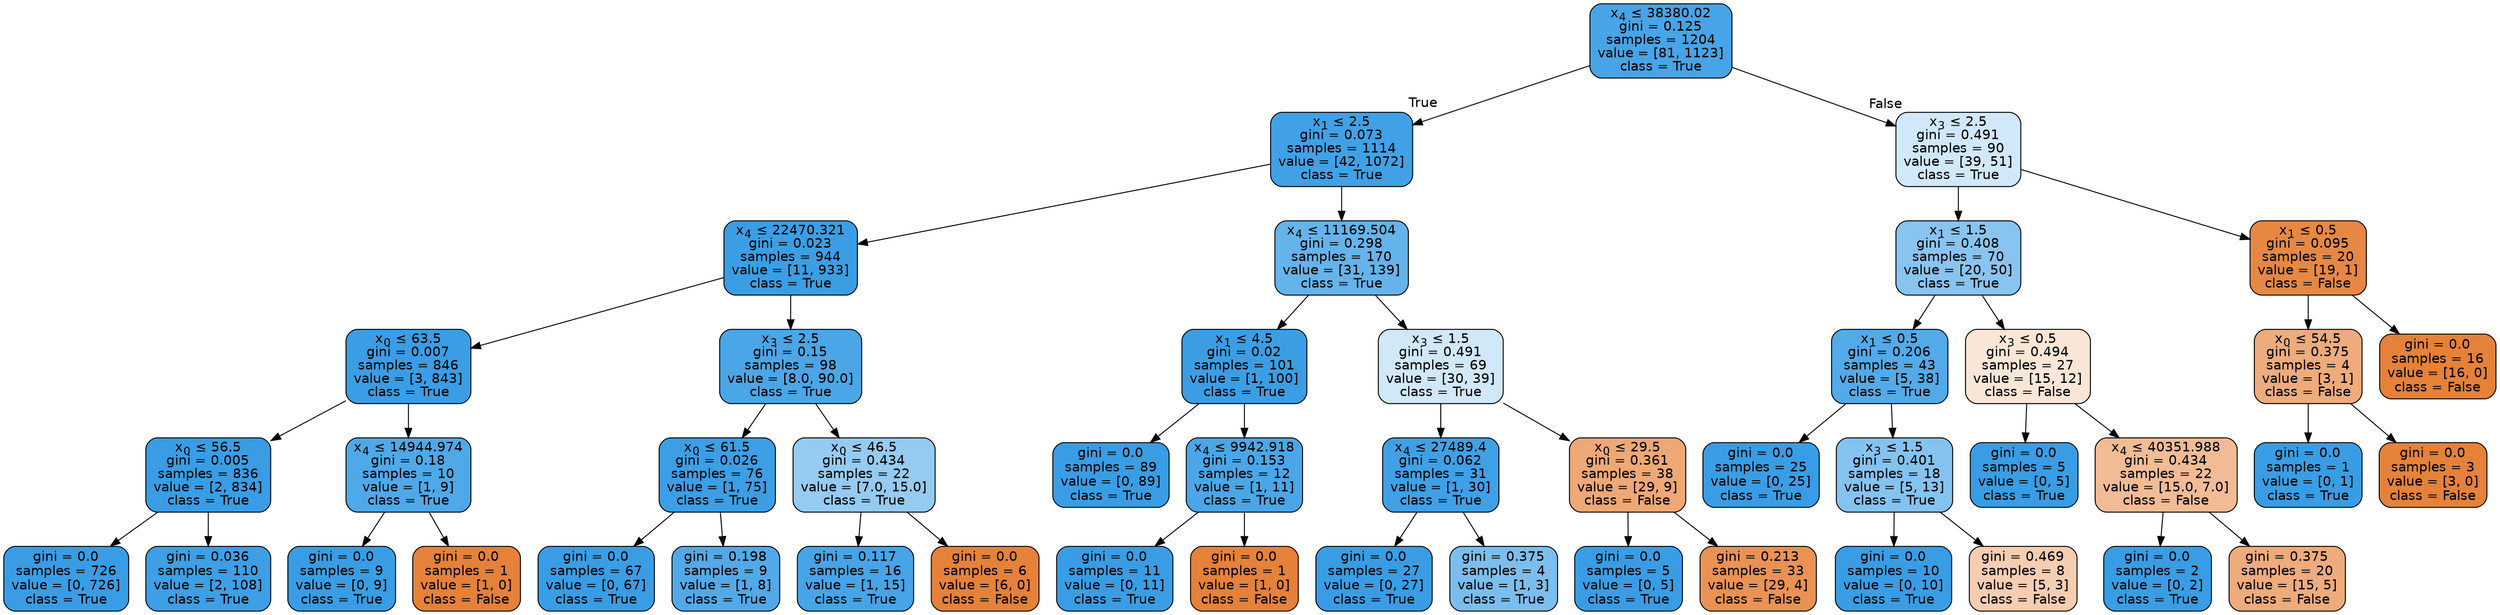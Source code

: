 digraph Tree {
node [shape=box, style="filled, rounded", color="black", fontname="helvetica"] ;
edge [fontname="helvetica"] ;
0 [label=<x<SUB>4</SUB> &le; 38380.02<br/>gini = 0.125<br/>samples = 1204<br/>value = [81, 1123]<br/>class = True>, fillcolor="#47a4e7"] ;
1 [label=<x<SUB>1</SUB> &le; 2.5<br/>gini = 0.073<br/>samples = 1114<br/>value = [42, 1072]<br/>class = True>, fillcolor="#41a1e6"] ;
0 -> 1 [labeldistance=2.5, labelangle=45, headlabel="True"] ;
2 [label=<x<SUB>4</SUB> &le; 22470.321<br/>gini = 0.023<br/>samples = 944<br/>value = [11, 933]<br/>class = True>, fillcolor="#3b9ee5"] ;
1 -> 2 ;
3 [label=<x<SUB>0</SUB> &le; 63.5<br/>gini = 0.007<br/>samples = 846<br/>value = [3, 843]<br/>class = True>, fillcolor="#3a9de5"] ;
2 -> 3 ;
4 [label=<x<SUB>0</SUB> &le; 56.5<br/>gini = 0.005<br/>samples = 836<br/>value = [2, 834]<br/>class = True>, fillcolor="#399de5"] ;
3 -> 4 ;
5 [label=<gini = 0.0<br/>samples = 726<br/>value = [0, 726]<br/>class = True>, fillcolor="#399de5"] ;
4 -> 5 ;
6 [label=<gini = 0.036<br/>samples = 110<br/>value = [2, 108]<br/>class = True>, fillcolor="#3d9fe5"] ;
4 -> 6 ;
7 [label=<x<SUB>4</SUB> &le; 14944.974<br/>gini = 0.18<br/>samples = 10<br/>value = [1, 9]<br/>class = True>, fillcolor="#4fa8e8"] ;
3 -> 7 ;
8 [label=<gini = 0.0<br/>samples = 9<br/>value = [0, 9]<br/>class = True>, fillcolor="#399de5"] ;
7 -> 8 ;
9 [label=<gini = 0.0<br/>samples = 1<br/>value = [1, 0]<br/>class = False>, fillcolor="#e58139"] ;
7 -> 9 ;
10 [label=<x<SUB>3</SUB> &le; 2.5<br/>gini = 0.15<br/>samples = 98<br/>value = [8.0, 90.0]<br/>class = True>, fillcolor="#4ba6e7"] ;
2 -> 10 ;
11 [label=<x<SUB>0</SUB> &le; 61.5<br/>gini = 0.026<br/>samples = 76<br/>value = [1, 75]<br/>class = True>, fillcolor="#3c9ee5"] ;
10 -> 11 ;
12 [label=<gini = 0.0<br/>samples = 67<br/>value = [0, 67]<br/>class = True>, fillcolor="#399de5"] ;
11 -> 12 ;
13 [label=<gini = 0.198<br/>samples = 9<br/>value = [1, 8]<br/>class = True>, fillcolor="#52a9e8"] ;
11 -> 13 ;
14 [label=<x<SUB>0</SUB> &le; 46.5<br/>gini = 0.434<br/>samples = 22<br/>value = [7.0, 15.0]<br/>class = True>, fillcolor="#95cbf1"] ;
10 -> 14 ;
15 [label=<gini = 0.117<br/>samples = 16<br/>value = [1, 15]<br/>class = True>, fillcolor="#46a4e7"] ;
14 -> 15 ;
16 [label=<gini = 0.0<br/>samples = 6<br/>value = [6, 0]<br/>class = False>, fillcolor="#e58139"] ;
14 -> 16 ;
17 [label=<x<SUB>4</SUB> &le; 11169.504<br/>gini = 0.298<br/>samples = 170<br/>value = [31, 139]<br/>class = True>, fillcolor="#65b3eb"] ;
1 -> 17 ;
18 [label=<x<SUB>1</SUB> &le; 4.5<br/>gini = 0.02<br/>samples = 101<br/>value = [1, 100]<br/>class = True>, fillcolor="#3b9ee5"] ;
17 -> 18 ;
19 [label=<gini = 0.0<br/>samples = 89<br/>value = [0, 89]<br/>class = True>, fillcolor="#399de5"] ;
18 -> 19 ;
20 [label=<x<SUB>4</SUB> &le; 9942.918<br/>gini = 0.153<br/>samples = 12<br/>value = [1, 11]<br/>class = True>, fillcolor="#4ba6e7"] ;
18 -> 20 ;
21 [label=<gini = 0.0<br/>samples = 11<br/>value = [0, 11]<br/>class = True>, fillcolor="#399de5"] ;
20 -> 21 ;
22 [label=<gini = 0.0<br/>samples = 1<br/>value = [1, 0]<br/>class = False>, fillcolor="#e58139"] ;
20 -> 22 ;
23 [label=<x<SUB>3</SUB> &le; 1.5<br/>gini = 0.491<br/>samples = 69<br/>value = [30, 39]<br/>class = True>, fillcolor="#d1e8f9"] ;
17 -> 23 ;
24 [label=<x<SUB>4</SUB> &le; 27489.4<br/>gini = 0.062<br/>samples = 31<br/>value = [1, 30]<br/>class = True>, fillcolor="#40a0e6"] ;
23 -> 24 ;
25 [label=<gini = 0.0<br/>samples = 27<br/>value = [0, 27]<br/>class = True>, fillcolor="#399de5"] ;
24 -> 25 ;
26 [label=<gini = 0.375<br/>samples = 4<br/>value = [1, 3]<br/>class = True>, fillcolor="#7bbeee"] ;
24 -> 26 ;
27 [label=<x<SUB>0</SUB> &le; 29.5<br/>gini = 0.361<br/>samples = 38<br/>value = [29, 9]<br/>class = False>, fillcolor="#eda876"] ;
23 -> 27 ;
28 [label=<gini = 0.0<br/>samples = 5<br/>value = [0, 5]<br/>class = True>, fillcolor="#399de5"] ;
27 -> 28 ;
29 [label=<gini = 0.213<br/>samples = 33<br/>value = [29, 4]<br/>class = False>, fillcolor="#e99254"] ;
27 -> 29 ;
30 [label=<x<SUB>3</SUB> &le; 2.5<br/>gini = 0.491<br/>samples = 90<br/>value = [39, 51]<br/>class = True>, fillcolor="#d0e8f9"] ;
0 -> 30 [labeldistance=2.5, labelangle=-45, headlabel="False"] ;
31 [label=<x<SUB>1</SUB> &le; 1.5<br/>gini = 0.408<br/>samples = 70<br/>value = [20, 50]<br/>class = True>, fillcolor="#88c4ef"] ;
30 -> 31 ;
32 [label=<x<SUB>1</SUB> &le; 0.5<br/>gini = 0.206<br/>samples = 43<br/>value = [5, 38]<br/>class = True>, fillcolor="#53aae8"] ;
31 -> 32 ;
33 [label=<gini = 0.0<br/>samples = 25<br/>value = [0, 25]<br/>class = True>, fillcolor="#399de5"] ;
32 -> 33 ;
34 [label=<x<SUB>3</SUB> &le; 1.5<br/>gini = 0.401<br/>samples = 18<br/>value = [5, 13]<br/>class = True>, fillcolor="#85c3ef"] ;
32 -> 34 ;
35 [label=<gini = 0.0<br/>samples = 10<br/>value = [0, 10]<br/>class = True>, fillcolor="#399de5"] ;
34 -> 35 ;
36 [label=<gini = 0.469<br/>samples = 8<br/>value = [5, 3]<br/>class = False>, fillcolor="#f5cdb0"] ;
34 -> 36 ;
37 [label=<x<SUB>3</SUB> &le; 0.5<br/>gini = 0.494<br/>samples = 27<br/>value = [15, 12]<br/>class = False>, fillcolor="#fae6d7"] ;
31 -> 37 ;
38 [label=<gini = 0.0<br/>samples = 5<br/>value = [0, 5]<br/>class = True>, fillcolor="#399de5"] ;
37 -> 38 ;
39 [label=<x<SUB>4</SUB> &le; 40351.988<br/>gini = 0.434<br/>samples = 22<br/>value = [15.0, 7.0]<br/>class = False>, fillcolor="#f1bc95"] ;
37 -> 39 ;
40 [label=<gini = 0.0<br/>samples = 2<br/>value = [0, 2]<br/>class = True>, fillcolor="#399de5"] ;
39 -> 40 ;
41 [label=<gini = 0.375<br/>samples = 20<br/>value = [15, 5]<br/>class = False>, fillcolor="#eeab7b"] ;
39 -> 41 ;
42 [label=<x<SUB>1</SUB> &le; 0.5<br/>gini = 0.095<br/>samples = 20<br/>value = [19, 1]<br/>class = False>, fillcolor="#e68843"] ;
30 -> 42 ;
43 [label=<x<SUB>0</SUB> &le; 54.5<br/>gini = 0.375<br/>samples = 4<br/>value = [3, 1]<br/>class = False>, fillcolor="#eeab7b"] ;
42 -> 43 ;
44 [label=<gini = 0.0<br/>samples = 1<br/>value = [0, 1]<br/>class = True>, fillcolor="#399de5"] ;
43 -> 44 ;
45 [label=<gini = 0.0<br/>samples = 3<br/>value = [3, 0]<br/>class = False>, fillcolor="#e58139"] ;
43 -> 45 ;
46 [label=<gini = 0.0<br/>samples = 16<br/>value = [16, 0]<br/>class = False>, fillcolor="#e58139"] ;
42 -> 46 ;
}
